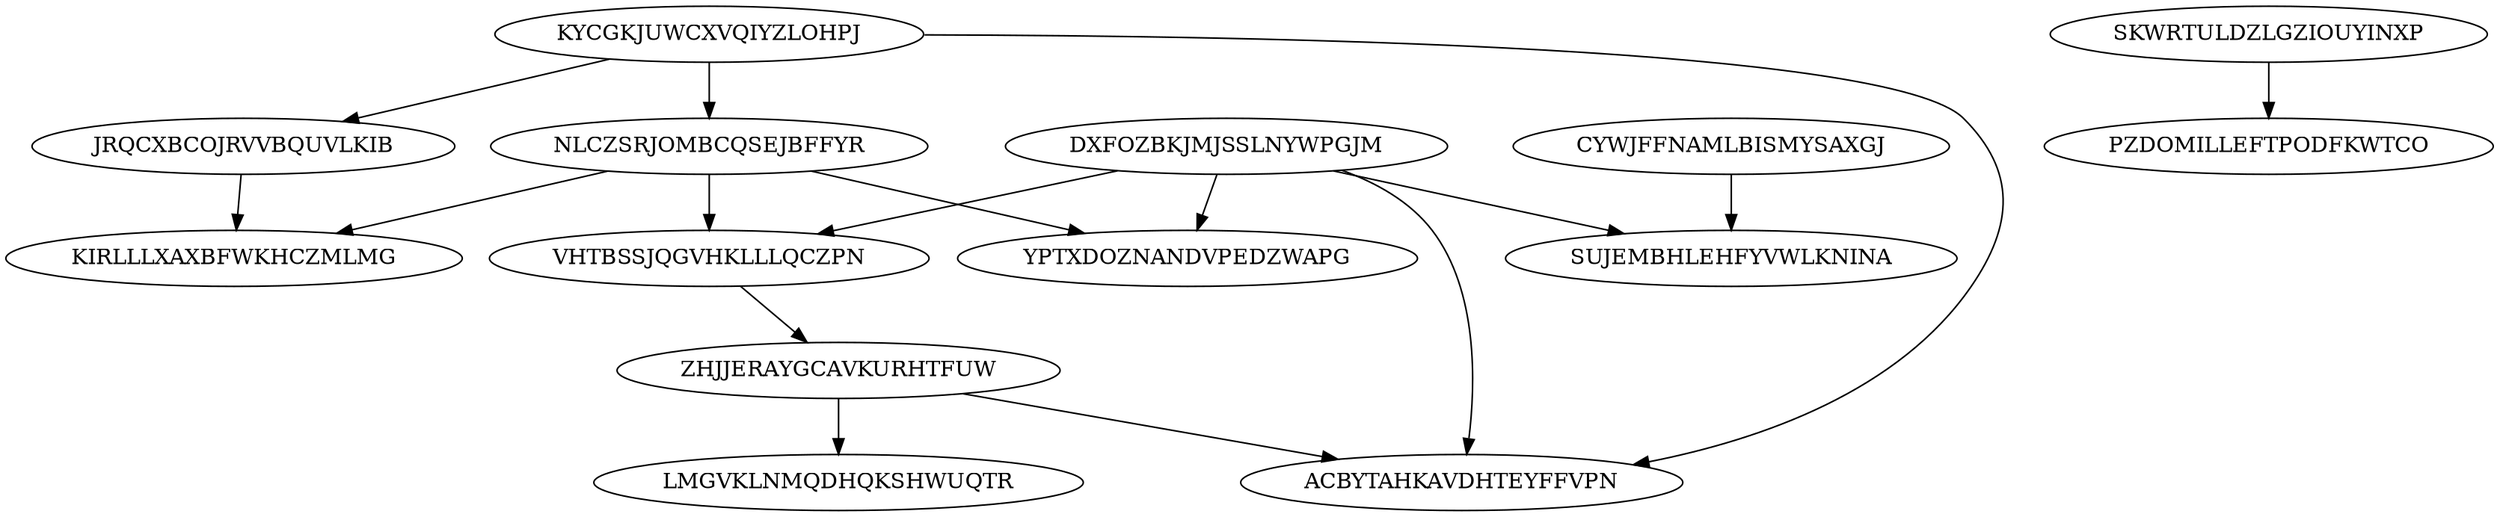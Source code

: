 digraph N14M16 {
	KYCGKJUWCXVQIYZLOHPJ	[Weight=16];
	DXFOZBKJMJSSLNYWPGJM	[Weight=13];
	NLCZSRJOMBCQSEJBFFYR	[Weight=20];
	YPTXDOZNANDVPEDZWAPG	[Weight=10];
	SKWRTULDZLGZIOUYINXP	[Weight=20];
	CYWJFFNAMLBISMYSAXGJ	[Weight=18];
	JRQCXBCOJRVVBQUVLKIB	[Weight=12];
	VHTBSSJQGVHKLLLQCZPN	[Weight=11];
	ZHJJERAYGCAVKURHTFUW	[Weight=10];
	KIRLLLXAXBFWKHCZMLMG	[Weight=20];
	LMGVKLNMQDHQKSHWUQTR	[Weight=11];
	ACBYTAHKAVDHTEYFFVPN	[Weight=14];
	PZDOMILLEFTPODFKWTCO	[Weight=18];
	SUJEMBHLEHFYVWLKNINA	[Weight=10];
	SKWRTULDZLGZIOUYINXP -> PZDOMILLEFTPODFKWTCO [Weight=20];
	VHTBSSJQGVHKLLLQCZPN -> ZHJJERAYGCAVKURHTFUW [Weight=10];
	ZHJJERAYGCAVKURHTFUW -> ACBYTAHKAVDHTEYFFVPN [Weight=14];
	KYCGKJUWCXVQIYZLOHPJ -> ACBYTAHKAVDHTEYFFVPN [Weight=17];
	KYCGKJUWCXVQIYZLOHPJ -> NLCZSRJOMBCQSEJBFFYR [Weight=12];
	KYCGKJUWCXVQIYZLOHPJ -> JRQCXBCOJRVVBQUVLKIB [Weight=15];
	JRQCXBCOJRVVBQUVLKIB -> KIRLLLXAXBFWKHCZMLMG [Weight=14];
	NLCZSRJOMBCQSEJBFFYR -> KIRLLLXAXBFWKHCZMLMG [Weight=15];
	CYWJFFNAMLBISMYSAXGJ -> SUJEMBHLEHFYVWLKNINA [Weight=11];
	DXFOZBKJMJSSLNYWPGJM -> VHTBSSJQGVHKLLLQCZPN [Weight=20];
	ZHJJERAYGCAVKURHTFUW -> LMGVKLNMQDHQKSHWUQTR [Weight=13];
	DXFOZBKJMJSSLNYWPGJM -> ACBYTAHKAVDHTEYFFVPN [Weight=11];
	NLCZSRJOMBCQSEJBFFYR -> VHTBSSJQGVHKLLLQCZPN [Weight=17];
	DXFOZBKJMJSSLNYWPGJM -> SUJEMBHLEHFYVWLKNINA [Weight=19];
	NLCZSRJOMBCQSEJBFFYR -> YPTXDOZNANDVPEDZWAPG [Weight=18];
	DXFOZBKJMJSSLNYWPGJM -> YPTXDOZNANDVPEDZWAPG [Weight=20];
}
